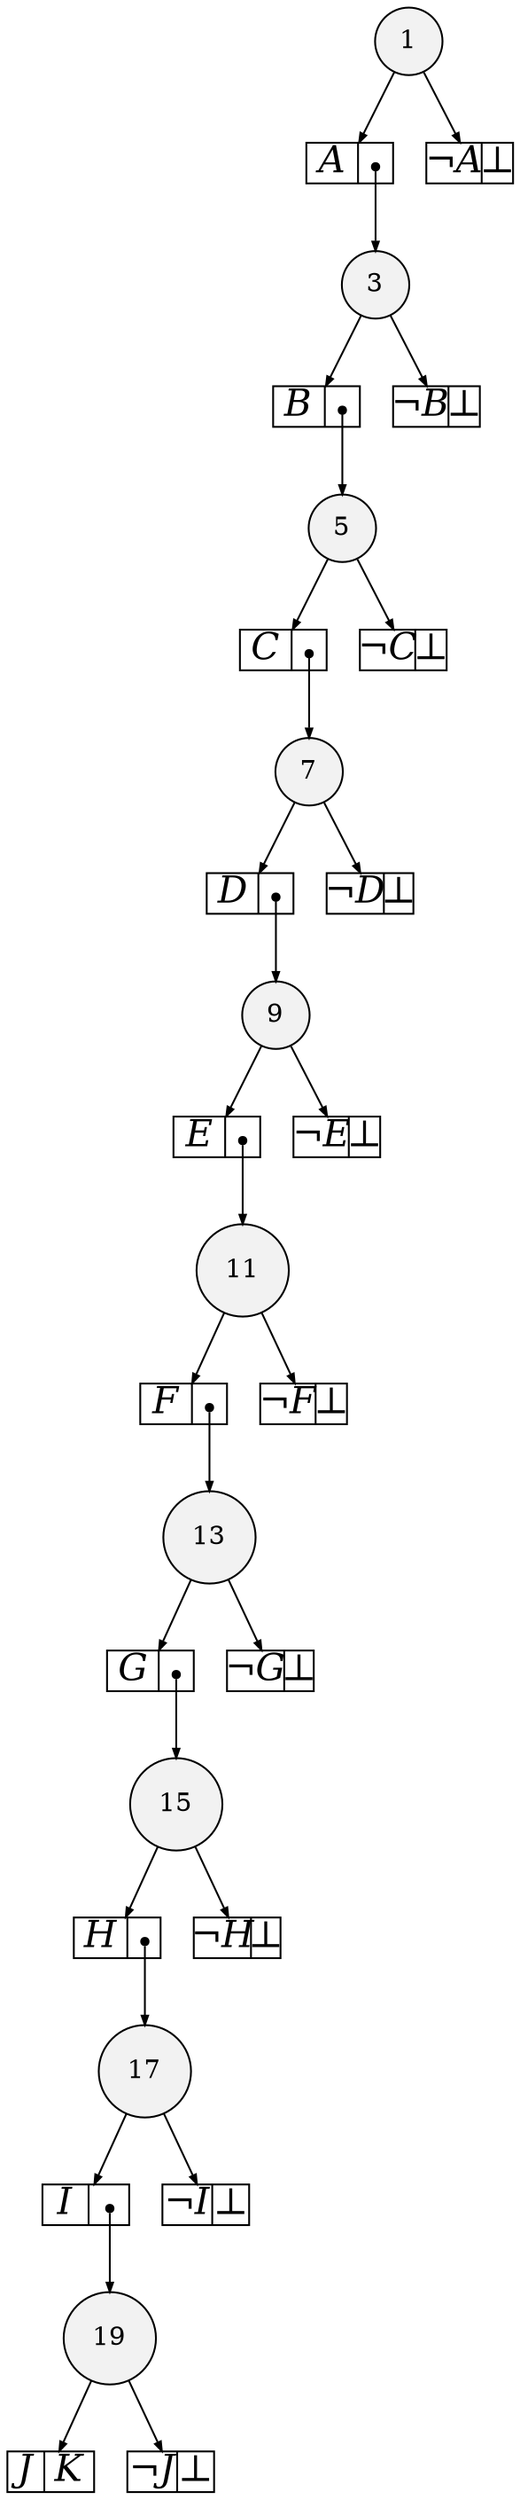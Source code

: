 
digraph sdd {

overlap=false

{rank=same; n71789 }
{rank=same; n71790 }
{rank=same; n72019 }
{rank=same; n72020 }
{rank=same; n72021 }
{rank=same; n72022 }
{rank=same; n72023 }
{rank=same; n72024 }
{rank=same; n72025 }
{rank=same; n72026 }

n71789 [label= "19",style=filled,fillcolor=gray95,shape=circle,height=.25,width=.25]; 
n71789e0
      [label= "<L>J|<R>K",
      shape=record,
      fontsize=20,
      fontname="Times-Italic",
      fillcolor=white,
      style=filled,
      fixedsize=true,
      height=.30, 
      width=.65];

n71789->n71789e0 [arrowsize=.50];
n71789e1
      [label= "<L>&not;J|<R>&#8869;",
      shape=record,
      fontsize=20,
      fontname="Times-Italic",
      fillcolor=white,
      style=filled,
      fixedsize=true,
      height=.30, 
      width=.65];

n71789->n71789e1 [arrowsize=.50];
n71790 [label= "17",style=filled,fillcolor=gray95,shape=circle,height=.25,width=.25]; 
n71790e0
      [label= "<L>I|<R>",
      shape=record,
      fontsize=20,
      fontname="Times-Italic",
      fillcolor=white,
      style=filled,
      fixedsize=true,
      height=.30, 
      width=.65];

n71790->n71790e0 [arrowsize=.50];
n71790e0:R:c->n71789 [arrowsize=.50,tailclip=false,arrowtail=dot,dir=both];
n71790e1
      [label= "<L>&not;I|<R>&#8869;",
      shape=record,
      fontsize=20,
      fontname="Times-Italic",
      fillcolor=white,
      style=filled,
      fixedsize=true,
      height=.30, 
      width=.65];

n71790->n71790e1 [arrowsize=.50];
n72019 [label= "15",style=filled,fillcolor=gray95,shape=circle,height=.25,width=.25]; 
n72019e0
      [label= "<L>H|<R>",
      shape=record,
      fontsize=20,
      fontname="Times-Italic",
      fillcolor=white,
      style=filled,
      fixedsize=true,
      height=.30, 
      width=.65];

n72019->n72019e0 [arrowsize=.50];
n72019e0:R:c->n71790 [arrowsize=.50,tailclip=false,arrowtail=dot,dir=both];
n72019e1
      [label= "<L>&not;H|<R>&#8869;",
      shape=record,
      fontsize=20,
      fontname="Times-Italic",
      fillcolor=white,
      style=filled,
      fixedsize=true,
      height=.30, 
      width=.65];

n72019->n72019e1 [arrowsize=.50];
n72020 [label= "13",style=filled,fillcolor=gray95,shape=circle,height=.25,width=.25]; 
n72020e0
      [label= "<L>G|<R>",
      shape=record,
      fontsize=20,
      fontname="Times-Italic",
      fillcolor=white,
      style=filled,
      fixedsize=true,
      height=.30, 
      width=.65];

n72020->n72020e0 [arrowsize=.50];
n72020e0:R:c->n72019 [arrowsize=.50,tailclip=false,arrowtail=dot,dir=both];
n72020e1
      [label= "<L>&not;G|<R>&#8869;",
      shape=record,
      fontsize=20,
      fontname="Times-Italic",
      fillcolor=white,
      style=filled,
      fixedsize=true,
      height=.30, 
      width=.65];

n72020->n72020e1 [arrowsize=.50];
n72021 [label= "11",style=filled,fillcolor=gray95,shape=circle,height=.25,width=.25]; 
n72021e0
      [label= "<L>F|<R>",
      shape=record,
      fontsize=20,
      fontname="Times-Italic",
      fillcolor=white,
      style=filled,
      fixedsize=true,
      height=.30, 
      width=.65];

n72021->n72021e0 [arrowsize=.50];
n72021e0:R:c->n72020 [arrowsize=.50,tailclip=false,arrowtail=dot,dir=both];
n72021e1
      [label= "<L>&not;F|<R>&#8869;",
      shape=record,
      fontsize=20,
      fontname="Times-Italic",
      fillcolor=white,
      style=filled,
      fixedsize=true,
      height=.30, 
      width=.65];

n72021->n72021e1 [arrowsize=.50];
n72022 [label= "9",style=filled,fillcolor=gray95,shape=circle,height=.25,width=.25]; 
n72022e0
      [label= "<L>E|<R>",
      shape=record,
      fontsize=20,
      fontname="Times-Italic",
      fillcolor=white,
      style=filled,
      fixedsize=true,
      height=.30, 
      width=.65];

n72022->n72022e0 [arrowsize=.50];
n72022e0:R:c->n72021 [arrowsize=.50,tailclip=false,arrowtail=dot,dir=both];
n72022e1
      [label= "<L>&not;E|<R>&#8869;",
      shape=record,
      fontsize=20,
      fontname="Times-Italic",
      fillcolor=white,
      style=filled,
      fixedsize=true,
      height=.30, 
      width=.65];

n72022->n72022e1 [arrowsize=.50];
n72023 [label= "7",style=filled,fillcolor=gray95,shape=circle,height=.25,width=.25]; 
n72023e0
      [label= "<L>D|<R>",
      shape=record,
      fontsize=20,
      fontname="Times-Italic",
      fillcolor=white,
      style=filled,
      fixedsize=true,
      height=.30, 
      width=.65];

n72023->n72023e0 [arrowsize=.50];
n72023e0:R:c->n72022 [arrowsize=.50,tailclip=false,arrowtail=dot,dir=both];
n72023e1
      [label= "<L>&not;D|<R>&#8869;",
      shape=record,
      fontsize=20,
      fontname="Times-Italic",
      fillcolor=white,
      style=filled,
      fixedsize=true,
      height=.30, 
      width=.65];

n72023->n72023e1 [arrowsize=.50];
n72024 [label= "5",style=filled,fillcolor=gray95,shape=circle,height=.25,width=.25]; 
n72024e0
      [label= "<L>C|<R>",
      shape=record,
      fontsize=20,
      fontname="Times-Italic",
      fillcolor=white,
      style=filled,
      fixedsize=true,
      height=.30, 
      width=.65];

n72024->n72024e0 [arrowsize=.50];
n72024e0:R:c->n72023 [arrowsize=.50,tailclip=false,arrowtail=dot,dir=both];
n72024e1
      [label= "<L>&not;C|<R>&#8869;",
      shape=record,
      fontsize=20,
      fontname="Times-Italic",
      fillcolor=white,
      style=filled,
      fixedsize=true,
      height=.30, 
      width=.65];

n72024->n72024e1 [arrowsize=.50];
n72025 [label= "3",style=filled,fillcolor=gray95,shape=circle,height=.25,width=.25]; 
n72025e0
      [label= "<L>B|<R>",
      shape=record,
      fontsize=20,
      fontname="Times-Italic",
      fillcolor=white,
      style=filled,
      fixedsize=true,
      height=.30, 
      width=.65];

n72025->n72025e0 [arrowsize=.50];
n72025e0:R:c->n72024 [arrowsize=.50,tailclip=false,arrowtail=dot,dir=both];
n72025e1
      [label= "<L>&not;B|<R>&#8869;",
      shape=record,
      fontsize=20,
      fontname="Times-Italic",
      fillcolor=white,
      style=filled,
      fixedsize=true,
      height=.30, 
      width=.65];

n72025->n72025e1 [arrowsize=.50];
n72026 [label= "1",style=filled,fillcolor=gray95,shape=circle,height=.25,width=.25]; 
n72026e0
      [label= "<L>A|<R>",
      shape=record,
      fontsize=20,
      fontname="Times-Italic",
      fillcolor=white,
      style=filled,
      fixedsize=true,
      height=.30, 
      width=.65];

n72026->n72026e0 [arrowsize=.50];
n72026e0:R:c->n72025 [arrowsize=.50,tailclip=false,arrowtail=dot,dir=both];
n72026e1
      [label= "<L>&not;A|<R>&#8869;",
      shape=record,
      fontsize=20,
      fontname="Times-Italic",
      fillcolor=white,
      style=filled,
      fixedsize=true,
      height=.30, 
      width=.65];

n72026->n72026e1 [arrowsize=.50];


}